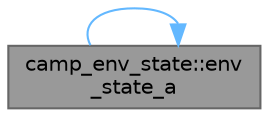 digraph "camp_env_state::env_state_a"
{
 // LATEX_PDF_SIZE
  bgcolor="transparent";
  edge [fontname=Helvetica,fontsize=10,labelfontname=Helvetica,labelfontsize=10];
  node [fontname=Helvetica,fontsize=10,shape=box,height=0.2,width=0.4];
  rankdir="LR";
  Node1 [label="camp_env_state::env\l_state_a",height=0.2,width=0.4,color="gray40", fillcolor="grey60", style="filled", fontcolor="black",tooltip="Condensation  parameter."];
  Node1 -> Node1 [color="steelblue1",style="solid"];
}
